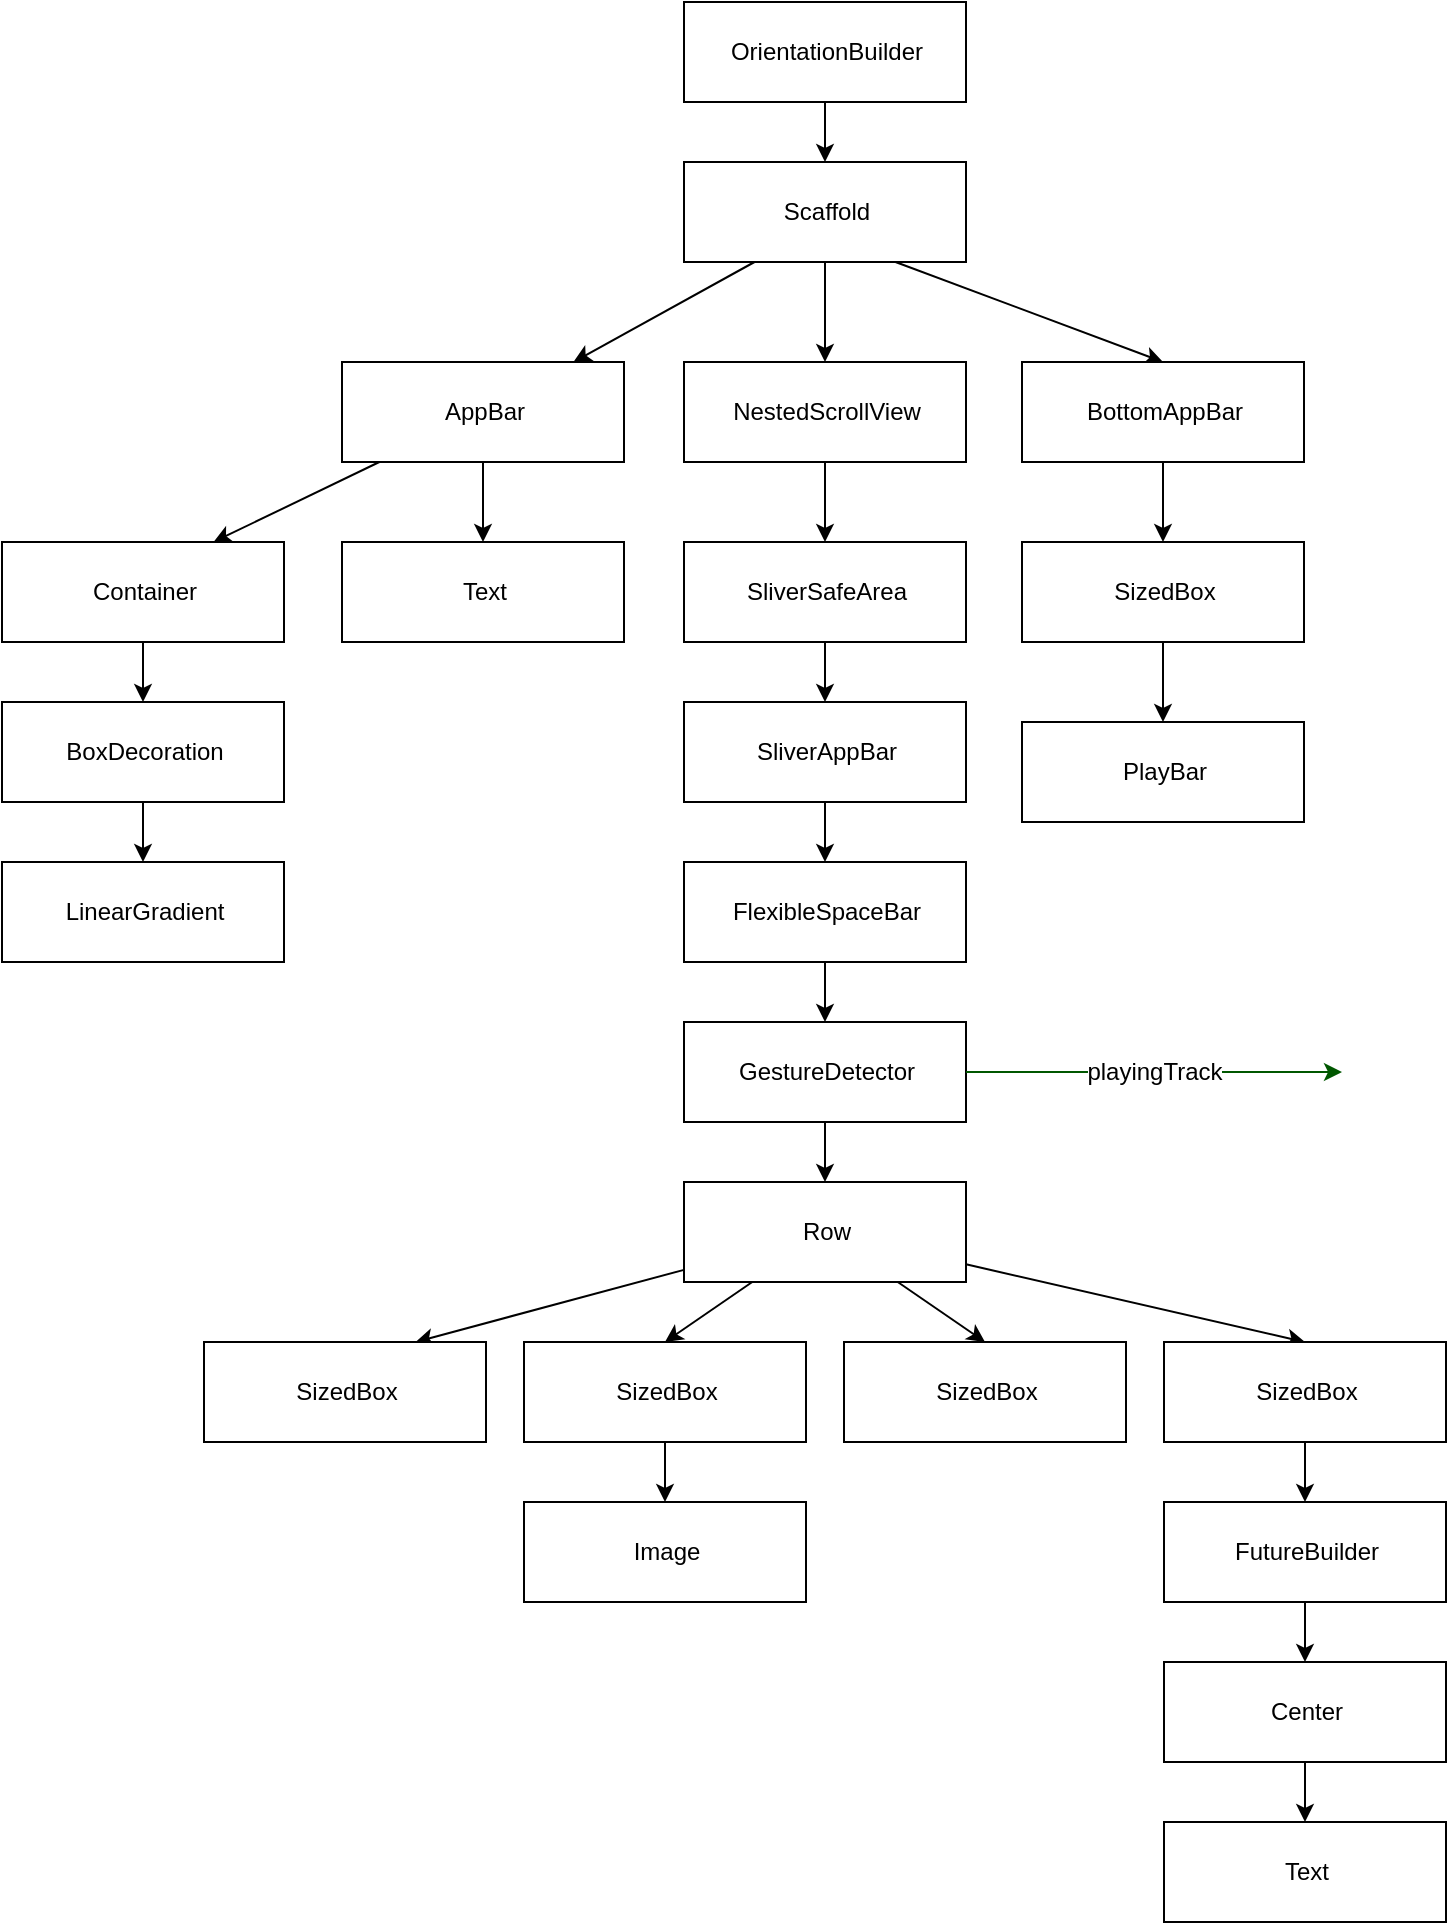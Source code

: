 <mxfile version="18.0.3" type="device"><diagram id="PivsbdY1pP6fI0BvHePQ" name="Page-1"><mxGraphModel dx="1673" dy="918" grid="1" gridSize="10" guides="1" tooltips="1" connect="1" arrows="1" fold="1" page="1" pageScale="1" pageWidth="827" pageHeight="1169" math="0" shadow="0"><root><mxCell id="0"/><mxCell id="1" parent="0"/><mxCell id="7b3UvTE9hPnXHwagYoxE-29" style="edgeStyle=none;rounded=0;orthogonalLoop=1;jettySize=auto;html=1;exitX=0.25;exitY=1;exitDx=0;exitDy=0;" edge="1" parent="1" source="7b3UvTE9hPnXHwagYoxE-1" target="7b3UvTE9hPnXHwagYoxE-4"><mxGeometry relative="1" as="geometry"/></mxCell><mxCell id="7b3UvTE9hPnXHwagYoxE-30" style="edgeStyle=none;rounded=0;orthogonalLoop=1;jettySize=auto;html=1;entryX=0.5;entryY=0;entryDx=0;entryDy=0;exitX=0.75;exitY=1;exitDx=0;exitDy=0;" edge="1" parent="1" source="7b3UvTE9hPnXHwagYoxE-1" target="7b3UvTE9hPnXHwagYoxE-138"><mxGeometry relative="1" as="geometry"><mxPoint x="566.25" y="220" as="targetPoint"/></mxGeometry></mxCell><mxCell id="7b3UvTE9hPnXHwagYoxE-141" style="edgeStyle=none;rounded=0;orthogonalLoop=1;jettySize=auto;html=1;entryX=0.5;entryY=0;entryDx=0;entryDy=0;" edge="1" parent="1" source="7b3UvTE9hPnXHwagYoxE-1" target="7b3UvTE9hPnXHwagYoxE-20"><mxGeometry relative="1" as="geometry"/></mxCell><mxCell id="7b3UvTE9hPnXHwagYoxE-1" value="Scaffold" style="html=1;" vertex="1" parent="1"><mxGeometry x="391" y="120" width="141" height="50" as="geometry"/></mxCell><mxCell id="7b3UvTE9hPnXHwagYoxE-3" style="edgeStyle=none;rounded=0;orthogonalLoop=1;jettySize=auto;html=1;entryX=0.75;entryY=0;entryDx=0;entryDy=0;" edge="1" parent="1" source="7b3UvTE9hPnXHwagYoxE-4" target="7b3UvTE9hPnXHwagYoxE-11"><mxGeometry relative="1" as="geometry"/></mxCell><mxCell id="7b3UvTE9hPnXHwagYoxE-17" style="rounded=0;orthogonalLoop=1;jettySize=auto;html=1;entryX=0.5;entryY=0;entryDx=0;entryDy=0;" edge="1" parent="1" source="7b3UvTE9hPnXHwagYoxE-4" target="7b3UvTE9hPnXHwagYoxE-31"><mxGeometry relative="1" as="geometry"/></mxCell><mxCell id="7b3UvTE9hPnXHwagYoxE-4" value="AppBar" style="html=1;" vertex="1" parent="1"><mxGeometry x="220" y="220" width="141" height="50" as="geometry"/></mxCell><mxCell id="7b3UvTE9hPnXHwagYoxE-5" style="edgeStyle=none;rounded=0;orthogonalLoop=1;jettySize=auto;html=1;" edge="1" parent="1" source="7b3UvTE9hPnXHwagYoxE-6" target="7b3UvTE9hPnXHwagYoxE-13"><mxGeometry relative="1" as="geometry"/></mxCell><mxCell id="7b3UvTE9hPnXHwagYoxE-6" value="BoxDecoration" style="html=1;" vertex="1" parent="1"><mxGeometry x="50" y="390" width="141" height="50" as="geometry"/></mxCell><mxCell id="7b3UvTE9hPnXHwagYoxE-14" style="edgeStyle=orthogonalEdgeStyle;rounded=0;orthogonalLoop=1;jettySize=auto;html=1;entryX=0.5;entryY=0;entryDx=0;entryDy=0;" edge="1" parent="1" source="7b3UvTE9hPnXHwagYoxE-11" target="7b3UvTE9hPnXHwagYoxE-6"><mxGeometry relative="1" as="geometry"/></mxCell><mxCell id="7b3UvTE9hPnXHwagYoxE-11" value="Container" style="html=1;" vertex="1" parent="1"><mxGeometry x="50" y="310" width="141" height="50" as="geometry"/></mxCell><mxCell id="7b3UvTE9hPnXHwagYoxE-13" value="LinearGradient" style="html=1;" vertex="1" parent="1"><mxGeometry x="50" y="470" width="141" height="50" as="geometry"/></mxCell><mxCell id="7b3UvTE9hPnXHwagYoxE-19" style="edgeStyle=none;rounded=0;orthogonalLoop=1;jettySize=auto;html=1;exitX=0.5;exitY=1;exitDx=0;exitDy=0;entryX=0.5;entryY=0;entryDx=0;entryDy=0;" edge="1" parent="1" source="7b3UvTE9hPnXHwagYoxE-20" target="7b3UvTE9hPnXHwagYoxE-26"><mxGeometry relative="1" as="geometry"><mxPoint x="460.5" y="310" as="targetPoint"/></mxGeometry></mxCell><mxCell id="7b3UvTE9hPnXHwagYoxE-20" value="NestedScrollView" style="html=1;" vertex="1" parent="1"><mxGeometry x="391" y="220" width="141" height="50" as="geometry"/></mxCell><mxCell id="7b3UvTE9hPnXHwagYoxE-140" style="edgeStyle=none;rounded=0;orthogonalLoop=1;jettySize=auto;html=1;entryX=0.5;entryY=0;entryDx=0;entryDy=0;" edge="1" parent="1" source="7b3UvTE9hPnXHwagYoxE-24" target="7b3UvTE9hPnXHwagYoxE-64"><mxGeometry relative="1" as="geometry"/></mxCell><mxCell id="7b3UvTE9hPnXHwagYoxE-24" value="SizedBox" style="html=1;" vertex="1" parent="1"><mxGeometry x="560" y="310" width="141" height="50" as="geometry"/></mxCell><mxCell id="7b3UvTE9hPnXHwagYoxE-161" style="edgeStyle=none;rounded=0;orthogonalLoop=1;jettySize=auto;html=1;" edge="1" parent="1" source="7b3UvTE9hPnXHwagYoxE-26" target="7b3UvTE9hPnXHwagYoxE-143"><mxGeometry relative="1" as="geometry"/></mxCell><mxCell id="7b3UvTE9hPnXHwagYoxE-26" value="SliverSafeArea" style="html=1;" vertex="1" parent="1"><mxGeometry x="391" y="310" width="141" height="50" as="geometry"/></mxCell><mxCell id="7b3UvTE9hPnXHwagYoxE-31" value="Text" style="html=1;" vertex="1" parent="1"><mxGeometry x="220" y="310" width="141" height="50" as="geometry"/></mxCell><mxCell id="7b3UvTE9hPnXHwagYoxE-64" value="PlayBar" style="html=1;" vertex="1" parent="1"><mxGeometry x="560" y="400" width="141" height="50" as="geometry"/></mxCell><mxCell id="7b3UvTE9hPnXHwagYoxE-139" style="edgeStyle=none;rounded=0;orthogonalLoop=1;jettySize=auto;html=1;entryX=0.5;entryY=0;entryDx=0;entryDy=0;" edge="1" parent="1" source="7b3UvTE9hPnXHwagYoxE-138" target="7b3UvTE9hPnXHwagYoxE-24"><mxGeometry relative="1" as="geometry"/></mxCell><mxCell id="7b3UvTE9hPnXHwagYoxE-138" value="BottomAppBar" style="html=1;" vertex="1" parent="1"><mxGeometry x="560" y="220" width="141" height="50" as="geometry"/></mxCell><mxCell id="7b3UvTE9hPnXHwagYoxE-173" style="edgeStyle=none;rounded=0;orthogonalLoop=1;jettySize=auto;html=1;entryX=0.5;entryY=0;entryDx=0;entryDy=0;" edge="1" parent="1" source="7b3UvTE9hPnXHwagYoxE-142" target="7b3UvTE9hPnXHwagYoxE-1"><mxGeometry relative="1" as="geometry"/></mxCell><mxCell id="7b3UvTE9hPnXHwagYoxE-142" value="OrientationBuilder" style="html=1;" vertex="1" parent="1"><mxGeometry x="391" y="40" width="141" height="50" as="geometry"/></mxCell><mxCell id="7b3UvTE9hPnXHwagYoxE-162" style="edgeStyle=none;rounded=0;orthogonalLoop=1;jettySize=auto;html=1;" edge="1" parent="1" source="7b3UvTE9hPnXHwagYoxE-143" target="7b3UvTE9hPnXHwagYoxE-144"><mxGeometry relative="1" as="geometry"/></mxCell><mxCell id="7b3UvTE9hPnXHwagYoxE-143" value="SliverAppBar" style="html=1;" vertex="1" parent="1"><mxGeometry x="391" y="390" width="141" height="50" as="geometry"/></mxCell><mxCell id="7b3UvTE9hPnXHwagYoxE-163" style="edgeStyle=none;rounded=0;orthogonalLoop=1;jettySize=auto;html=1;" edge="1" parent="1" source="7b3UvTE9hPnXHwagYoxE-144" target="7b3UvTE9hPnXHwagYoxE-145"><mxGeometry relative="1" as="geometry"/></mxCell><mxCell id="7b3UvTE9hPnXHwagYoxE-144" value="FlexibleSpaceBar" style="html=1;" vertex="1" parent="1"><mxGeometry x="391" y="470" width="141" height="50" as="geometry"/></mxCell><mxCell id="7b3UvTE9hPnXHwagYoxE-164" style="edgeStyle=none;rounded=0;orthogonalLoop=1;jettySize=auto;html=1;" edge="1" parent="1" source="7b3UvTE9hPnXHwagYoxE-145" target="7b3UvTE9hPnXHwagYoxE-146"><mxGeometry relative="1" as="geometry"/></mxCell><mxCell id="7b3UvTE9hPnXHwagYoxE-145" value="GestureDetector" style="html=1;" vertex="1" parent="1"><mxGeometry x="391" y="550" width="141" height="50" as="geometry"/></mxCell><mxCell id="7b3UvTE9hPnXHwagYoxE-165" style="edgeStyle=none;rounded=0;orthogonalLoop=1;jettySize=auto;html=1;entryX=0.75;entryY=0;entryDx=0;entryDy=0;" edge="1" parent="1" source="7b3UvTE9hPnXHwagYoxE-146" target="7b3UvTE9hPnXHwagYoxE-156"><mxGeometry relative="1" as="geometry"/></mxCell><mxCell id="7b3UvTE9hPnXHwagYoxE-166" style="edgeStyle=none;rounded=0;orthogonalLoop=1;jettySize=auto;html=1;entryX=0.5;entryY=0;entryDx=0;entryDy=0;" edge="1" parent="1" source="7b3UvTE9hPnXHwagYoxE-146" target="7b3UvTE9hPnXHwagYoxE-155"><mxGeometry relative="1" as="geometry"/></mxCell><mxCell id="7b3UvTE9hPnXHwagYoxE-167" style="edgeStyle=none;rounded=0;orthogonalLoop=1;jettySize=auto;html=1;entryX=0.5;entryY=0;entryDx=0;entryDy=0;" edge="1" parent="1" source="7b3UvTE9hPnXHwagYoxE-146" target="7b3UvTE9hPnXHwagYoxE-154"><mxGeometry relative="1" as="geometry"/></mxCell><mxCell id="7b3UvTE9hPnXHwagYoxE-168" style="edgeStyle=none;rounded=0;orthogonalLoop=1;jettySize=auto;html=1;entryX=0.5;entryY=0;entryDx=0;entryDy=0;" edge="1" parent="1" source="7b3UvTE9hPnXHwagYoxE-146" target="7b3UvTE9hPnXHwagYoxE-153"><mxGeometry relative="1" as="geometry"/></mxCell><mxCell id="7b3UvTE9hPnXHwagYoxE-146" value="Row" style="html=1;" vertex="1" parent="1"><mxGeometry x="391" y="630" width="141" height="50" as="geometry"/></mxCell><mxCell id="7b3UvTE9hPnXHwagYoxE-170" style="edgeStyle=none;rounded=0;orthogonalLoop=1;jettySize=auto;html=1;entryX=0.5;entryY=0;entryDx=0;entryDy=0;" edge="1" parent="1" source="7b3UvTE9hPnXHwagYoxE-153" target="7b3UvTE9hPnXHwagYoxE-158"><mxGeometry relative="1" as="geometry"/></mxCell><mxCell id="7b3UvTE9hPnXHwagYoxE-153" value="SizedBox" style="html=1;" vertex="1" parent="1"><mxGeometry x="631" y="710" width="141" height="50" as="geometry"/></mxCell><mxCell id="7b3UvTE9hPnXHwagYoxE-154" value="SizedBox" style="html=1;" vertex="1" parent="1"><mxGeometry x="471" y="710" width="141" height="50" as="geometry"/></mxCell><mxCell id="7b3UvTE9hPnXHwagYoxE-169" style="edgeStyle=none;rounded=0;orthogonalLoop=1;jettySize=auto;html=1;" edge="1" parent="1" source="7b3UvTE9hPnXHwagYoxE-155" target="7b3UvTE9hPnXHwagYoxE-157"><mxGeometry relative="1" as="geometry"/></mxCell><mxCell id="7b3UvTE9hPnXHwagYoxE-155" value="SizedBox" style="html=1;" vertex="1" parent="1"><mxGeometry x="311" y="710" width="141" height="50" as="geometry"/></mxCell><mxCell id="7b3UvTE9hPnXHwagYoxE-156" value="SizedBox" style="html=1;" vertex="1" parent="1"><mxGeometry x="151" y="710" width="141" height="50" as="geometry"/></mxCell><mxCell id="7b3UvTE9hPnXHwagYoxE-157" value="Image" style="html=1;" vertex="1" parent="1"><mxGeometry x="311" y="790" width="141" height="50" as="geometry"/></mxCell><mxCell id="7b3UvTE9hPnXHwagYoxE-171" style="edgeStyle=none;rounded=0;orthogonalLoop=1;jettySize=auto;html=1;" edge="1" parent="1" source="7b3UvTE9hPnXHwagYoxE-158" target="7b3UvTE9hPnXHwagYoxE-159"><mxGeometry relative="1" as="geometry"/></mxCell><mxCell id="7b3UvTE9hPnXHwagYoxE-158" value="FutureBuilder" style="html=1;" vertex="1" parent="1"><mxGeometry x="631" y="790" width="141" height="50" as="geometry"/></mxCell><mxCell id="7b3UvTE9hPnXHwagYoxE-172" style="edgeStyle=none;rounded=0;orthogonalLoop=1;jettySize=auto;html=1;" edge="1" parent="1" source="7b3UvTE9hPnXHwagYoxE-159" target="7b3UvTE9hPnXHwagYoxE-160"><mxGeometry relative="1" as="geometry"/></mxCell><mxCell id="7b3UvTE9hPnXHwagYoxE-159" value="Center" style="html=1;" vertex="1" parent="1"><mxGeometry x="631" y="870" width="141" height="50" as="geometry"/></mxCell><mxCell id="7b3UvTE9hPnXHwagYoxE-160" value="Text" style="html=1;" vertex="1" parent="1"><mxGeometry x="631" y="950" width="141" height="50" as="geometry"/></mxCell><mxCell id="7b3UvTE9hPnXHwagYoxE-211" value="" style="endArrow=classic;html=1;rounded=0;fontSize=12;fillColor=#008a00;strokeColor=#005700;exitX=1;exitY=0.5;exitDx=0;exitDy=0;" edge="1" parent="1" source="7b3UvTE9hPnXHwagYoxE-145"><mxGeometry relative="1" as="geometry"><mxPoint x="542" y="620" as="sourcePoint"/><mxPoint x="720" y="575" as="targetPoint"/></mxGeometry></mxCell><mxCell id="7b3UvTE9hPnXHwagYoxE-212" value="playingTrack" style="edgeLabel;resizable=0;html=1;align=center;verticalAlign=middle;fontSize=12;" connectable="0" vertex="1" parent="7b3UvTE9hPnXHwagYoxE-211"><mxGeometry relative="1" as="geometry"/></mxCell></root></mxGraphModel></diagram></mxfile>